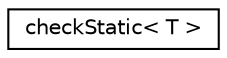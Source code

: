 digraph "Graphical Class Hierarchy"
{
 // LATEX_PDF_SIZE
  edge [fontname="Helvetica",fontsize="10",labelfontname="Helvetica",labelfontsize="10"];
  node [fontname="Helvetica",fontsize="10",shape=record];
  rankdir="LR";
  Node0 [label="checkStatic\< T \>",height=0.2,width=0.4,color="black", fillcolor="white", style="filled",URL="$structpFlow_1_1checkStatic.html",tooltip=" "];
}

